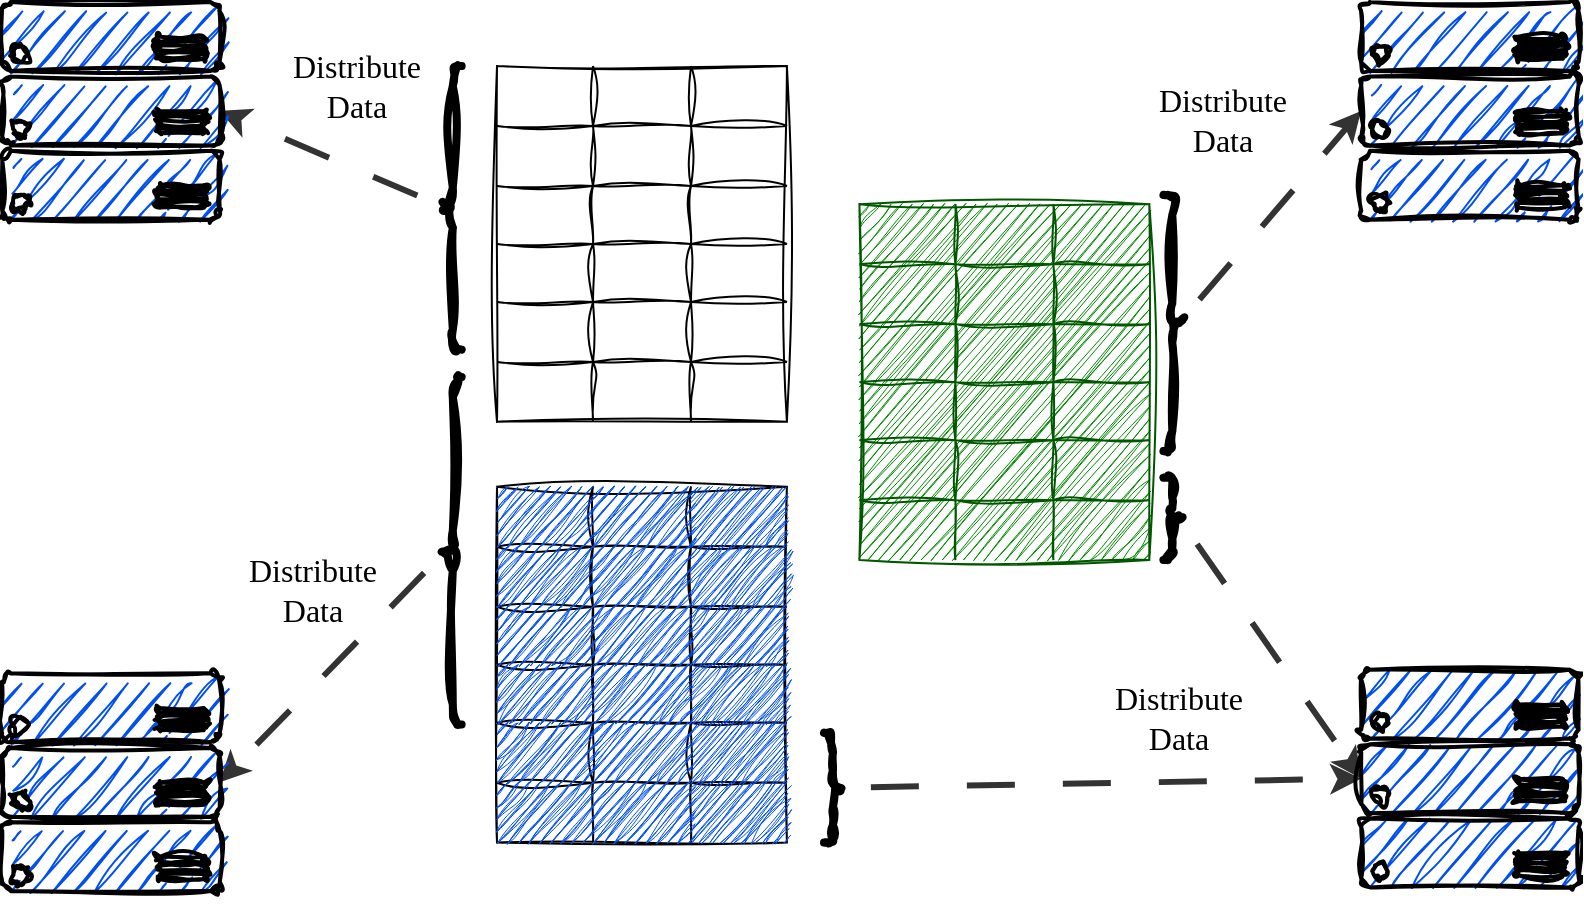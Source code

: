 <mxfile version="28.1.2">
  <diagram id="dSpEoSw5NEOlPxEkIJGp" name="Distributed Data">
    <mxGraphModel dx="2831" dy="831" grid="1" gridSize="10" guides="1" tooltips="1" connect="1" arrows="1" fold="1" page="1" pageScale="1" pageWidth="850" pageHeight="1100" math="0" shadow="0">
      <root>
        <mxCell id="0" />
        <mxCell id="1" parent="0" />
        <mxCell id="9JPcaClCMVxvd5P8LPpK-94" value="" style="group" parent="1" vertex="1" connectable="0">
          <mxGeometry x="-1680" y="300" width="790" height="450" as="geometry" />
        </mxCell>
        <mxCell id="9JPcaClCMVxvd5P8LPpK-1" value="" style="shape=table;startSize=0;container=1;collapsible=0;childLayout=tableLayout;fontSize=16;sketch=1;curveFitting=1;jiggle=2;" parent="9JPcaClCMVxvd5P8LPpK-94" vertex="1">
          <mxGeometry x="247.5" y="242.39" width="144.948" height="177.883" as="geometry" />
        </mxCell>
        <mxCell id="9JPcaClCMVxvd5P8LPpK-2" value="" style="shape=tableRow;horizontal=0;startSize=0;swimlaneHead=0;swimlaneBody=0;strokeColor=#001DBC;top=0;left=0;bottom=0;right=0;collapsible=0;dropTarget=0;fillColor=#0050ef;points=[[0,0.5],[1,0.5]];portConstraint=eastwest;fontSize=16;fontColor=#ffffff;sketch=1;curveFitting=1;jiggle=2;" parent="9JPcaClCMVxvd5P8LPpK-1" vertex="1">
          <mxGeometry width="144.948" height="30" as="geometry" />
        </mxCell>
        <mxCell id="9JPcaClCMVxvd5P8LPpK-3" value="" style="shape=partialRectangle;html=1;whiteSpace=wrap;connectable=0;strokeColor=#001DBC;overflow=hidden;fillColor=#0050ef;top=0;left=0;bottom=0;right=0;pointerEvents=1;fontSize=16;fontColor=#ffffff;sketch=1;curveFitting=1;jiggle=2;" parent="9JPcaClCMVxvd5P8LPpK-2" vertex="1">
          <mxGeometry width="48" height="30" as="geometry">
            <mxRectangle width="48" height="30" as="alternateBounds" />
          </mxGeometry>
        </mxCell>
        <mxCell id="9JPcaClCMVxvd5P8LPpK-4" value="" style="shape=partialRectangle;html=1;whiteSpace=wrap;connectable=0;strokeColor=#001DBC;overflow=hidden;fillColor=#0050ef;top=0;left=0;bottom=0;right=0;pointerEvents=1;fontSize=16;fontColor=#ffffff;sketch=1;curveFitting=1;jiggle=2;" parent="9JPcaClCMVxvd5P8LPpK-2" vertex="1">
          <mxGeometry x="48" width="49" height="30" as="geometry">
            <mxRectangle width="49" height="30" as="alternateBounds" />
          </mxGeometry>
        </mxCell>
        <mxCell id="9JPcaClCMVxvd5P8LPpK-5" value="" style="shape=partialRectangle;html=1;whiteSpace=wrap;connectable=0;strokeColor=#001DBC;overflow=hidden;fillColor=#0050ef;top=0;left=0;bottom=0;right=0;pointerEvents=1;fontSize=16;fontColor=#ffffff;sketch=1;curveFitting=1;jiggle=2;" parent="9JPcaClCMVxvd5P8LPpK-2" vertex="1">
          <mxGeometry x="97" width="48" height="30" as="geometry">
            <mxRectangle width="48" height="30" as="alternateBounds" />
          </mxGeometry>
        </mxCell>
        <mxCell id="9JPcaClCMVxvd5P8LPpK-6" value="" style="shape=tableRow;horizontal=0;startSize=0;swimlaneHead=0;swimlaneBody=0;strokeColor=#001DBC;top=0;left=0;bottom=0;right=0;collapsible=0;dropTarget=0;fillColor=#0050ef;points=[[0,0.5],[1,0.5]];portConstraint=eastwest;fontSize=16;fontColor=#ffffff;sketch=1;curveFitting=1;jiggle=2;" parent="9JPcaClCMVxvd5P8LPpK-1" vertex="1">
          <mxGeometry y="30" width="144.948" height="30" as="geometry" />
        </mxCell>
        <mxCell id="9JPcaClCMVxvd5P8LPpK-7" value="" style="shape=partialRectangle;html=1;whiteSpace=wrap;connectable=0;strokeColor=#001DBC;overflow=hidden;fillColor=#0050ef;top=0;left=0;bottom=0;right=0;pointerEvents=1;fontSize=16;fontColor=#ffffff;sketch=1;curveFitting=1;jiggle=2;" parent="9JPcaClCMVxvd5P8LPpK-6" vertex="1">
          <mxGeometry width="48" height="30" as="geometry">
            <mxRectangle width="48" height="30" as="alternateBounds" />
          </mxGeometry>
        </mxCell>
        <mxCell id="9JPcaClCMVxvd5P8LPpK-8" value="" style="shape=partialRectangle;html=1;whiteSpace=wrap;connectable=0;strokeColor=#001DBC;overflow=hidden;fillColor=#0050ef;top=0;left=0;bottom=0;right=0;pointerEvents=1;fontSize=16;fontColor=#ffffff;sketch=1;curveFitting=1;jiggle=2;" parent="9JPcaClCMVxvd5P8LPpK-6" vertex="1">
          <mxGeometry x="48" width="49" height="30" as="geometry">
            <mxRectangle width="49" height="30" as="alternateBounds" />
          </mxGeometry>
        </mxCell>
        <mxCell id="9JPcaClCMVxvd5P8LPpK-9" value="" style="shape=partialRectangle;html=1;whiteSpace=wrap;connectable=0;strokeColor=#001DBC;overflow=hidden;fillColor=#0050ef;top=0;left=0;bottom=0;right=0;pointerEvents=1;fontSize=16;fontColor=#ffffff;sketch=1;curveFitting=1;jiggle=2;" parent="9JPcaClCMVxvd5P8LPpK-6" vertex="1">
          <mxGeometry x="97" width="48" height="30" as="geometry">
            <mxRectangle width="48" height="30" as="alternateBounds" />
          </mxGeometry>
        </mxCell>
        <mxCell id="9JPcaClCMVxvd5P8LPpK-10" value="" style="shape=tableRow;horizontal=0;startSize=0;swimlaneHead=0;swimlaneBody=0;strokeColor=#001DBC;top=0;left=0;bottom=0;right=0;collapsible=0;dropTarget=0;fillColor=#0050ef;points=[[0,0.5],[1,0.5]];portConstraint=eastwest;fontSize=16;fontColor=#ffffff;sketch=1;curveFitting=1;jiggle=2;" parent="9JPcaClCMVxvd5P8LPpK-1" vertex="1">
          <mxGeometry y="60" width="144.948" height="29" as="geometry" />
        </mxCell>
        <mxCell id="9JPcaClCMVxvd5P8LPpK-11" value="" style="shape=partialRectangle;html=1;whiteSpace=wrap;connectable=0;strokeColor=#001DBC;overflow=hidden;fillColor=#0050ef;top=0;left=0;bottom=0;right=0;pointerEvents=1;fontSize=16;fontColor=#ffffff;sketch=1;curveFitting=1;jiggle=2;" parent="9JPcaClCMVxvd5P8LPpK-10" vertex="1">
          <mxGeometry width="48" height="29" as="geometry">
            <mxRectangle width="48" height="29" as="alternateBounds" />
          </mxGeometry>
        </mxCell>
        <mxCell id="9JPcaClCMVxvd5P8LPpK-12" value="" style="shape=partialRectangle;html=1;whiteSpace=wrap;connectable=0;strokeColor=#001DBC;overflow=hidden;fillColor=#0050ef;top=0;left=0;bottom=0;right=0;pointerEvents=1;fontSize=16;fontColor=#ffffff;sketch=1;curveFitting=1;jiggle=2;" parent="9JPcaClCMVxvd5P8LPpK-10" vertex="1">
          <mxGeometry x="48" width="49" height="29" as="geometry">
            <mxRectangle width="49" height="29" as="alternateBounds" />
          </mxGeometry>
        </mxCell>
        <mxCell id="9JPcaClCMVxvd5P8LPpK-13" value="" style="shape=partialRectangle;html=1;whiteSpace=wrap;connectable=0;strokeColor=#001DBC;overflow=hidden;fillColor=#0050ef;top=0;left=0;bottom=0;right=0;pointerEvents=1;fontSize=16;fontColor=#ffffff;sketch=1;curveFitting=1;jiggle=2;" parent="9JPcaClCMVxvd5P8LPpK-10" vertex="1">
          <mxGeometry x="97" width="48" height="29" as="geometry">
            <mxRectangle width="48" height="29" as="alternateBounds" />
          </mxGeometry>
        </mxCell>
        <mxCell id="9JPcaClCMVxvd5P8LPpK-14" value="" style="shape=tableRow;horizontal=0;startSize=0;swimlaneHead=0;swimlaneBody=0;strokeColor=#001DBC;top=0;left=0;bottom=0;right=0;collapsible=0;dropTarget=0;fillColor=#0050ef;points=[[0,0.5],[1,0.5]];portConstraint=eastwest;fontSize=16;fontColor=#ffffff;sketch=1;curveFitting=1;jiggle=2;" parent="9JPcaClCMVxvd5P8LPpK-1" vertex="1">
          <mxGeometry y="89" width="144.948" height="29" as="geometry" />
        </mxCell>
        <mxCell id="9JPcaClCMVxvd5P8LPpK-15" value="" style="shape=partialRectangle;html=1;whiteSpace=wrap;connectable=0;strokeColor=#001DBC;overflow=hidden;fillColor=#0050ef;top=0;left=0;bottom=0;right=0;pointerEvents=1;fontSize=16;fontColor=#ffffff;sketch=1;curveFitting=1;jiggle=2;" parent="9JPcaClCMVxvd5P8LPpK-14" vertex="1">
          <mxGeometry width="48" height="29" as="geometry">
            <mxRectangle width="48" height="29" as="alternateBounds" />
          </mxGeometry>
        </mxCell>
        <mxCell id="9JPcaClCMVxvd5P8LPpK-16" value="" style="shape=partialRectangle;html=1;whiteSpace=wrap;connectable=0;strokeColor=#001DBC;overflow=hidden;fillColor=#0050ef;top=0;left=0;bottom=0;right=0;pointerEvents=1;fontSize=16;fontColor=#ffffff;sketch=1;curveFitting=1;jiggle=2;" parent="9JPcaClCMVxvd5P8LPpK-14" vertex="1">
          <mxGeometry x="48" width="49" height="29" as="geometry">
            <mxRectangle width="49" height="29" as="alternateBounds" />
          </mxGeometry>
        </mxCell>
        <mxCell id="9JPcaClCMVxvd5P8LPpK-17" value="" style="shape=partialRectangle;html=1;whiteSpace=wrap;connectable=0;strokeColor=#001DBC;overflow=hidden;fillColor=#0050ef;top=0;left=0;bottom=0;right=0;pointerEvents=1;fontSize=16;fontColor=#ffffff;sketch=1;curveFitting=1;jiggle=2;" parent="9JPcaClCMVxvd5P8LPpK-14" vertex="1">
          <mxGeometry x="97" width="48" height="29" as="geometry">
            <mxRectangle width="48" height="29" as="alternateBounds" />
          </mxGeometry>
        </mxCell>
        <mxCell id="9JPcaClCMVxvd5P8LPpK-18" value="" style="shape=tableRow;horizontal=0;startSize=0;swimlaneHead=0;swimlaneBody=0;strokeColor=#001DBC;top=0;left=0;bottom=0;right=0;collapsible=0;dropTarget=0;fillColor=#0050ef;points=[[0,0.5],[1,0.5]];portConstraint=eastwest;fontSize=16;fontColor=#ffffff;sketch=1;curveFitting=1;jiggle=2;" parent="9JPcaClCMVxvd5P8LPpK-1" vertex="1">
          <mxGeometry y="118" width="144.948" height="30" as="geometry" />
        </mxCell>
        <mxCell id="9JPcaClCMVxvd5P8LPpK-19" value="" style="shape=partialRectangle;html=1;whiteSpace=wrap;connectable=0;strokeColor=#001DBC;overflow=hidden;fillColor=#0050ef;top=0;left=0;bottom=0;right=0;pointerEvents=1;fontSize=16;fontColor=#ffffff;sketch=1;curveFitting=1;jiggle=2;" parent="9JPcaClCMVxvd5P8LPpK-18" vertex="1">
          <mxGeometry width="48" height="30" as="geometry">
            <mxRectangle width="48" height="30" as="alternateBounds" />
          </mxGeometry>
        </mxCell>
        <mxCell id="9JPcaClCMVxvd5P8LPpK-20" value="" style="shape=partialRectangle;html=1;whiteSpace=wrap;connectable=0;strokeColor=#001DBC;overflow=hidden;fillColor=#0050ef;top=0;left=0;bottom=0;right=0;pointerEvents=1;fontSize=16;fontColor=#ffffff;sketch=1;curveFitting=1;jiggle=2;" parent="9JPcaClCMVxvd5P8LPpK-18" vertex="1">
          <mxGeometry x="48" width="49" height="30" as="geometry">
            <mxRectangle width="49" height="30" as="alternateBounds" />
          </mxGeometry>
        </mxCell>
        <mxCell id="9JPcaClCMVxvd5P8LPpK-21" value="" style="shape=partialRectangle;html=1;whiteSpace=wrap;connectable=0;strokeColor=#001DBC;overflow=hidden;fillColor=#0050ef;top=0;left=0;bottom=0;right=0;pointerEvents=1;fontSize=16;fontColor=#ffffff;sketch=1;curveFitting=1;jiggle=2;" parent="9JPcaClCMVxvd5P8LPpK-18" vertex="1">
          <mxGeometry x="97" width="48" height="30" as="geometry">
            <mxRectangle width="48" height="30" as="alternateBounds" />
          </mxGeometry>
        </mxCell>
        <mxCell id="9JPcaClCMVxvd5P8LPpK-22" value="" style="shape=tableRow;horizontal=0;startSize=0;swimlaneHead=0;swimlaneBody=0;strokeColor=#001DBC;top=0;left=0;bottom=0;right=0;collapsible=0;dropTarget=0;fillColor=#0050ef;points=[[0,0.5],[1,0.5]];portConstraint=eastwest;fontSize=16;fontColor=#ffffff;sketch=1;curveFitting=1;jiggle=2;" parent="9JPcaClCMVxvd5P8LPpK-1" vertex="1">
          <mxGeometry y="148" width="144.948" height="30" as="geometry" />
        </mxCell>
        <mxCell id="9JPcaClCMVxvd5P8LPpK-23" value="" style="shape=partialRectangle;html=1;whiteSpace=wrap;connectable=0;strokeColor=#001DBC;overflow=hidden;fillColor=#0050ef;top=0;left=0;bottom=0;right=0;pointerEvents=1;fontSize=16;fontColor=#ffffff;sketch=1;curveFitting=1;jiggle=2;" parent="9JPcaClCMVxvd5P8LPpK-22" vertex="1">
          <mxGeometry width="48" height="30" as="geometry">
            <mxRectangle width="48" height="30" as="alternateBounds" />
          </mxGeometry>
        </mxCell>
        <mxCell id="9JPcaClCMVxvd5P8LPpK-24" value="" style="shape=partialRectangle;html=1;whiteSpace=wrap;connectable=0;strokeColor=#001DBC;overflow=hidden;fillColor=#0050ef;top=0;left=0;bottom=0;right=0;pointerEvents=1;fontSize=16;fontColor=#ffffff;sketch=1;curveFitting=1;jiggle=2;" parent="9JPcaClCMVxvd5P8LPpK-22" vertex="1">
          <mxGeometry x="48" width="49" height="30" as="geometry">
            <mxRectangle width="49" height="30" as="alternateBounds" />
          </mxGeometry>
        </mxCell>
        <mxCell id="9JPcaClCMVxvd5P8LPpK-25" value="" style="shape=partialRectangle;html=1;whiteSpace=wrap;connectable=0;strokeColor=#001DBC;overflow=hidden;fillColor=#0050ef;top=0;left=0;bottom=0;right=0;pointerEvents=1;fontSize=16;fontColor=#ffffff;sketch=1;curveFitting=1;jiggle=2;" parent="9JPcaClCMVxvd5P8LPpK-22" vertex="1">
          <mxGeometry x="97" width="48" height="30" as="geometry">
            <mxRectangle width="48" height="30" as="alternateBounds" />
          </mxGeometry>
        </mxCell>
        <mxCell id="9JPcaClCMVxvd5P8LPpK-26" value="" style="shape=table;startSize=0;container=1;collapsible=0;childLayout=tableLayout;fontSize=16;sketch=1;curveFitting=1;jiggle=2;" parent="9JPcaClCMVxvd5P8LPpK-94" vertex="1">
          <mxGeometry x="247.502" y="32.014" width="144.948" height="177.883" as="geometry" />
        </mxCell>
        <mxCell id="9JPcaClCMVxvd5P8LPpK-27" value="" style="shape=tableRow;horizontal=0;startSize=0;swimlaneHead=0;swimlaneBody=0;strokeColor=inherit;top=0;left=0;bottom=0;right=0;collapsible=0;dropTarget=0;fillColor=none;points=[[0,0.5],[1,0.5]];portConstraint=eastwest;fontSize=16;" parent="9JPcaClCMVxvd5P8LPpK-26" vertex="1">
          <mxGeometry width="144.948" height="30" as="geometry" />
        </mxCell>
        <mxCell id="9JPcaClCMVxvd5P8LPpK-28" value="" style="shape=partialRectangle;html=1;whiteSpace=wrap;connectable=0;strokeColor=inherit;overflow=hidden;fillColor=none;top=0;left=0;bottom=0;right=0;pointerEvents=1;fontSize=16;" parent="9JPcaClCMVxvd5P8LPpK-27" vertex="1">
          <mxGeometry width="48" height="30" as="geometry">
            <mxRectangle width="48" height="30" as="alternateBounds" />
          </mxGeometry>
        </mxCell>
        <mxCell id="9JPcaClCMVxvd5P8LPpK-29" value="" style="shape=partialRectangle;html=1;whiteSpace=wrap;connectable=0;strokeColor=inherit;overflow=hidden;fillColor=none;top=0;left=0;bottom=0;right=0;pointerEvents=1;fontSize=16;" parent="9JPcaClCMVxvd5P8LPpK-27" vertex="1">
          <mxGeometry x="48" width="49" height="30" as="geometry">
            <mxRectangle width="49" height="30" as="alternateBounds" />
          </mxGeometry>
        </mxCell>
        <mxCell id="9JPcaClCMVxvd5P8LPpK-30" value="" style="shape=partialRectangle;html=1;whiteSpace=wrap;connectable=0;strokeColor=inherit;overflow=hidden;fillColor=none;top=0;left=0;bottom=0;right=0;pointerEvents=1;fontSize=16;" parent="9JPcaClCMVxvd5P8LPpK-27" vertex="1">
          <mxGeometry x="97" width="48" height="30" as="geometry">
            <mxRectangle width="48" height="30" as="alternateBounds" />
          </mxGeometry>
        </mxCell>
        <mxCell id="9JPcaClCMVxvd5P8LPpK-31" value="" style="shape=tableRow;horizontal=0;startSize=0;swimlaneHead=0;swimlaneBody=0;strokeColor=inherit;top=0;left=0;bottom=0;right=0;collapsible=0;dropTarget=0;fillColor=none;points=[[0,0.5],[1,0.5]];portConstraint=eastwest;fontSize=16;" parent="9JPcaClCMVxvd5P8LPpK-26" vertex="1">
          <mxGeometry y="30" width="144.948" height="30" as="geometry" />
        </mxCell>
        <mxCell id="9JPcaClCMVxvd5P8LPpK-32" value="" style="shape=partialRectangle;html=1;whiteSpace=wrap;connectable=0;strokeColor=inherit;overflow=hidden;fillColor=none;top=0;left=0;bottom=0;right=0;pointerEvents=1;fontSize=16;" parent="9JPcaClCMVxvd5P8LPpK-31" vertex="1">
          <mxGeometry width="48" height="30" as="geometry">
            <mxRectangle width="48" height="30" as="alternateBounds" />
          </mxGeometry>
        </mxCell>
        <mxCell id="9JPcaClCMVxvd5P8LPpK-33" value="" style="shape=partialRectangle;html=1;whiteSpace=wrap;connectable=0;strokeColor=inherit;overflow=hidden;fillColor=none;top=0;left=0;bottom=0;right=0;pointerEvents=1;fontSize=16;" parent="9JPcaClCMVxvd5P8LPpK-31" vertex="1">
          <mxGeometry x="48" width="49" height="30" as="geometry">
            <mxRectangle width="49" height="30" as="alternateBounds" />
          </mxGeometry>
        </mxCell>
        <mxCell id="9JPcaClCMVxvd5P8LPpK-34" value="" style="shape=partialRectangle;html=1;whiteSpace=wrap;connectable=0;strokeColor=inherit;overflow=hidden;fillColor=none;top=0;left=0;bottom=0;right=0;pointerEvents=1;fontSize=16;" parent="9JPcaClCMVxvd5P8LPpK-31" vertex="1">
          <mxGeometry x="97" width="48" height="30" as="geometry">
            <mxRectangle width="48" height="30" as="alternateBounds" />
          </mxGeometry>
        </mxCell>
        <mxCell id="9JPcaClCMVxvd5P8LPpK-35" value="" style="shape=tableRow;horizontal=0;startSize=0;swimlaneHead=0;swimlaneBody=0;strokeColor=inherit;top=0;left=0;bottom=0;right=0;collapsible=0;dropTarget=0;fillColor=none;points=[[0,0.5],[1,0.5]];portConstraint=eastwest;fontSize=16;" parent="9JPcaClCMVxvd5P8LPpK-26" vertex="1">
          <mxGeometry y="60" width="144.948" height="29" as="geometry" />
        </mxCell>
        <mxCell id="9JPcaClCMVxvd5P8LPpK-36" value="" style="shape=partialRectangle;html=1;whiteSpace=wrap;connectable=0;strokeColor=inherit;overflow=hidden;fillColor=none;top=0;left=0;bottom=0;right=0;pointerEvents=1;fontSize=16;" parent="9JPcaClCMVxvd5P8LPpK-35" vertex="1">
          <mxGeometry width="48" height="29" as="geometry">
            <mxRectangle width="48" height="29" as="alternateBounds" />
          </mxGeometry>
        </mxCell>
        <mxCell id="9JPcaClCMVxvd5P8LPpK-37" value="" style="shape=partialRectangle;html=1;whiteSpace=wrap;connectable=0;strokeColor=inherit;overflow=hidden;fillColor=none;top=0;left=0;bottom=0;right=0;pointerEvents=1;fontSize=16;" parent="9JPcaClCMVxvd5P8LPpK-35" vertex="1">
          <mxGeometry x="48" width="49" height="29" as="geometry">
            <mxRectangle width="49" height="29" as="alternateBounds" />
          </mxGeometry>
        </mxCell>
        <mxCell id="9JPcaClCMVxvd5P8LPpK-38" value="" style="shape=partialRectangle;html=1;whiteSpace=wrap;connectable=0;strokeColor=inherit;overflow=hidden;fillColor=none;top=0;left=0;bottom=0;right=0;pointerEvents=1;fontSize=16;" parent="9JPcaClCMVxvd5P8LPpK-35" vertex="1">
          <mxGeometry x="97" width="48" height="29" as="geometry">
            <mxRectangle width="48" height="29" as="alternateBounds" />
          </mxGeometry>
        </mxCell>
        <mxCell id="9JPcaClCMVxvd5P8LPpK-39" value="" style="shape=tableRow;horizontal=0;startSize=0;swimlaneHead=0;swimlaneBody=0;strokeColor=inherit;top=0;left=0;bottom=0;right=0;collapsible=0;dropTarget=0;fillColor=none;points=[[0,0.5],[1,0.5]];portConstraint=eastwest;fontSize=16;" parent="9JPcaClCMVxvd5P8LPpK-26" vertex="1">
          <mxGeometry y="89" width="144.948" height="29" as="geometry" />
        </mxCell>
        <mxCell id="9JPcaClCMVxvd5P8LPpK-40" value="" style="shape=partialRectangle;html=1;whiteSpace=wrap;connectable=0;strokeColor=inherit;overflow=hidden;fillColor=none;top=0;left=0;bottom=0;right=0;pointerEvents=1;fontSize=16;" parent="9JPcaClCMVxvd5P8LPpK-39" vertex="1">
          <mxGeometry width="48" height="29" as="geometry">
            <mxRectangle width="48" height="29" as="alternateBounds" />
          </mxGeometry>
        </mxCell>
        <mxCell id="9JPcaClCMVxvd5P8LPpK-41" value="" style="shape=partialRectangle;html=1;whiteSpace=wrap;connectable=0;strokeColor=inherit;overflow=hidden;fillColor=none;top=0;left=0;bottom=0;right=0;pointerEvents=1;fontSize=16;" parent="9JPcaClCMVxvd5P8LPpK-39" vertex="1">
          <mxGeometry x="48" width="49" height="29" as="geometry">
            <mxRectangle width="49" height="29" as="alternateBounds" />
          </mxGeometry>
        </mxCell>
        <mxCell id="9JPcaClCMVxvd5P8LPpK-42" value="" style="shape=partialRectangle;html=1;whiteSpace=wrap;connectable=0;strokeColor=inherit;overflow=hidden;fillColor=none;top=0;left=0;bottom=0;right=0;pointerEvents=1;fontSize=16;" parent="9JPcaClCMVxvd5P8LPpK-39" vertex="1">
          <mxGeometry x="97" width="48" height="29" as="geometry">
            <mxRectangle width="48" height="29" as="alternateBounds" />
          </mxGeometry>
        </mxCell>
        <mxCell id="9JPcaClCMVxvd5P8LPpK-43" value="" style="shape=tableRow;horizontal=0;startSize=0;swimlaneHead=0;swimlaneBody=0;strokeColor=inherit;top=0;left=0;bottom=0;right=0;collapsible=0;dropTarget=0;fillColor=none;points=[[0,0.5],[1,0.5]];portConstraint=eastwest;fontSize=16;" parent="9JPcaClCMVxvd5P8LPpK-26" vertex="1">
          <mxGeometry y="118" width="144.948" height="30" as="geometry" />
        </mxCell>
        <mxCell id="9JPcaClCMVxvd5P8LPpK-44" value="" style="shape=partialRectangle;html=1;whiteSpace=wrap;connectable=0;strokeColor=inherit;overflow=hidden;fillColor=none;top=0;left=0;bottom=0;right=0;pointerEvents=1;fontSize=16;" parent="9JPcaClCMVxvd5P8LPpK-43" vertex="1">
          <mxGeometry width="48" height="30" as="geometry">
            <mxRectangle width="48" height="30" as="alternateBounds" />
          </mxGeometry>
        </mxCell>
        <mxCell id="9JPcaClCMVxvd5P8LPpK-45" value="" style="shape=partialRectangle;html=1;whiteSpace=wrap;connectable=0;strokeColor=inherit;overflow=hidden;fillColor=none;top=0;left=0;bottom=0;right=0;pointerEvents=1;fontSize=16;" parent="9JPcaClCMVxvd5P8LPpK-43" vertex="1">
          <mxGeometry x="48" width="49" height="30" as="geometry">
            <mxRectangle width="49" height="30" as="alternateBounds" />
          </mxGeometry>
        </mxCell>
        <mxCell id="9JPcaClCMVxvd5P8LPpK-46" value="" style="shape=partialRectangle;html=1;whiteSpace=wrap;connectable=0;strokeColor=inherit;overflow=hidden;fillColor=none;top=0;left=0;bottom=0;right=0;pointerEvents=1;fontSize=16;" parent="9JPcaClCMVxvd5P8LPpK-43" vertex="1">
          <mxGeometry x="97" width="48" height="30" as="geometry">
            <mxRectangle width="48" height="30" as="alternateBounds" />
          </mxGeometry>
        </mxCell>
        <mxCell id="9JPcaClCMVxvd5P8LPpK-47" value="" style="shape=tableRow;horizontal=0;startSize=0;swimlaneHead=0;swimlaneBody=0;strokeColor=inherit;top=0;left=0;bottom=0;right=0;collapsible=0;dropTarget=0;fillColor=none;points=[[0,0.5],[1,0.5]];portConstraint=eastwest;fontSize=16;" parent="9JPcaClCMVxvd5P8LPpK-26" vertex="1">
          <mxGeometry y="148" width="144.948" height="30" as="geometry" />
        </mxCell>
        <mxCell id="9JPcaClCMVxvd5P8LPpK-48" value="" style="shape=partialRectangle;html=1;whiteSpace=wrap;connectable=0;strokeColor=inherit;overflow=hidden;fillColor=none;top=0;left=0;bottom=0;right=0;pointerEvents=1;fontSize=16;" parent="9JPcaClCMVxvd5P8LPpK-47" vertex="1">
          <mxGeometry width="48" height="30" as="geometry">
            <mxRectangle width="48" height="30" as="alternateBounds" />
          </mxGeometry>
        </mxCell>
        <mxCell id="9JPcaClCMVxvd5P8LPpK-49" value="" style="shape=partialRectangle;html=1;whiteSpace=wrap;connectable=0;strokeColor=inherit;overflow=hidden;fillColor=none;top=0;left=0;bottom=0;right=0;pointerEvents=1;fontSize=16;" parent="9JPcaClCMVxvd5P8LPpK-47" vertex="1">
          <mxGeometry x="48" width="49" height="30" as="geometry">
            <mxRectangle width="49" height="30" as="alternateBounds" />
          </mxGeometry>
        </mxCell>
        <mxCell id="9JPcaClCMVxvd5P8LPpK-50" value="" style="shape=partialRectangle;html=1;whiteSpace=wrap;connectable=0;strokeColor=inherit;overflow=hidden;fillColor=none;top=0;left=0;bottom=0;right=0;pointerEvents=1;fontSize=16;" parent="9JPcaClCMVxvd5P8LPpK-47" vertex="1">
          <mxGeometry x="97" width="48" height="30" as="geometry">
            <mxRectangle width="48" height="30" as="alternateBounds" />
          </mxGeometry>
        </mxCell>
        <mxCell id="9JPcaClCMVxvd5P8LPpK-51" value="" style="shape=table;startSize=0;container=1;collapsible=0;childLayout=tableLayout;fontSize=16;sketch=1;curveFitting=1;jiggle=2;fillColor=#008a00;fontColor=#ffffff;strokeColor=#005700;" parent="9JPcaClCMVxvd5P8LPpK-94" vertex="1">
          <mxGeometry x="428.7" y="101.072" width="144.948" height="177.883" as="geometry" />
        </mxCell>
        <mxCell id="9JPcaClCMVxvd5P8LPpK-52" value="" style="shape=tableRow;horizontal=0;startSize=0;swimlaneHead=0;swimlaneBody=0;strokeColor=inherit;top=0;left=0;bottom=0;right=0;collapsible=0;dropTarget=0;fillColor=none;points=[[0,0.5],[1,0.5]];portConstraint=eastwest;fontSize=16;" parent="9JPcaClCMVxvd5P8LPpK-51" vertex="1">
          <mxGeometry width="144.948" height="30" as="geometry" />
        </mxCell>
        <mxCell id="9JPcaClCMVxvd5P8LPpK-53" value="" style="shape=partialRectangle;html=1;whiteSpace=wrap;connectable=0;strokeColor=inherit;overflow=hidden;fillColor=none;top=0;left=0;bottom=0;right=0;pointerEvents=1;fontSize=16;" parent="9JPcaClCMVxvd5P8LPpK-52" vertex="1">
          <mxGeometry width="48" height="30" as="geometry">
            <mxRectangle width="48" height="30" as="alternateBounds" />
          </mxGeometry>
        </mxCell>
        <mxCell id="9JPcaClCMVxvd5P8LPpK-54" value="" style="shape=partialRectangle;html=1;whiteSpace=wrap;connectable=0;strokeColor=inherit;overflow=hidden;fillColor=none;top=0;left=0;bottom=0;right=0;pointerEvents=1;fontSize=16;" parent="9JPcaClCMVxvd5P8LPpK-52" vertex="1">
          <mxGeometry x="48" width="49" height="30" as="geometry">
            <mxRectangle width="49" height="30" as="alternateBounds" />
          </mxGeometry>
        </mxCell>
        <mxCell id="9JPcaClCMVxvd5P8LPpK-55" value="" style="shape=partialRectangle;html=1;whiteSpace=wrap;connectable=0;strokeColor=inherit;overflow=hidden;fillColor=none;top=0;left=0;bottom=0;right=0;pointerEvents=1;fontSize=16;" parent="9JPcaClCMVxvd5P8LPpK-52" vertex="1">
          <mxGeometry x="97" width="48" height="30" as="geometry">
            <mxRectangle width="48" height="30" as="alternateBounds" />
          </mxGeometry>
        </mxCell>
        <mxCell id="9JPcaClCMVxvd5P8LPpK-56" value="" style="shape=tableRow;horizontal=0;startSize=0;swimlaneHead=0;swimlaneBody=0;strokeColor=inherit;top=0;left=0;bottom=0;right=0;collapsible=0;dropTarget=0;fillColor=none;points=[[0,0.5],[1,0.5]];portConstraint=eastwest;fontSize=16;" parent="9JPcaClCMVxvd5P8LPpK-51" vertex="1">
          <mxGeometry y="30" width="144.948" height="30" as="geometry" />
        </mxCell>
        <mxCell id="9JPcaClCMVxvd5P8LPpK-57" value="" style="shape=partialRectangle;html=1;whiteSpace=wrap;connectable=0;strokeColor=inherit;overflow=hidden;fillColor=none;top=0;left=0;bottom=0;right=0;pointerEvents=1;fontSize=16;" parent="9JPcaClCMVxvd5P8LPpK-56" vertex="1">
          <mxGeometry width="48" height="30" as="geometry">
            <mxRectangle width="48" height="30" as="alternateBounds" />
          </mxGeometry>
        </mxCell>
        <mxCell id="9JPcaClCMVxvd5P8LPpK-58" value="" style="shape=partialRectangle;html=1;whiteSpace=wrap;connectable=0;strokeColor=inherit;overflow=hidden;fillColor=none;top=0;left=0;bottom=0;right=0;pointerEvents=1;fontSize=16;" parent="9JPcaClCMVxvd5P8LPpK-56" vertex="1">
          <mxGeometry x="48" width="49" height="30" as="geometry">
            <mxRectangle width="49" height="30" as="alternateBounds" />
          </mxGeometry>
        </mxCell>
        <mxCell id="9JPcaClCMVxvd5P8LPpK-59" value="" style="shape=partialRectangle;html=1;whiteSpace=wrap;connectable=0;strokeColor=inherit;overflow=hidden;fillColor=none;top=0;left=0;bottom=0;right=0;pointerEvents=1;fontSize=16;" parent="9JPcaClCMVxvd5P8LPpK-56" vertex="1">
          <mxGeometry x="97" width="48" height="30" as="geometry">
            <mxRectangle width="48" height="30" as="alternateBounds" />
          </mxGeometry>
        </mxCell>
        <mxCell id="9JPcaClCMVxvd5P8LPpK-60" value="" style="shape=tableRow;horizontal=0;startSize=0;swimlaneHead=0;swimlaneBody=0;strokeColor=inherit;top=0;left=0;bottom=0;right=0;collapsible=0;dropTarget=0;fillColor=none;points=[[0,0.5],[1,0.5]];portConstraint=eastwest;fontSize=16;" parent="9JPcaClCMVxvd5P8LPpK-51" vertex="1">
          <mxGeometry y="60" width="144.948" height="29" as="geometry" />
        </mxCell>
        <mxCell id="9JPcaClCMVxvd5P8LPpK-61" value="" style="shape=partialRectangle;html=1;whiteSpace=wrap;connectable=0;strokeColor=inherit;overflow=hidden;fillColor=none;top=0;left=0;bottom=0;right=0;pointerEvents=1;fontSize=16;" parent="9JPcaClCMVxvd5P8LPpK-60" vertex="1">
          <mxGeometry width="48" height="29" as="geometry">
            <mxRectangle width="48" height="29" as="alternateBounds" />
          </mxGeometry>
        </mxCell>
        <mxCell id="9JPcaClCMVxvd5P8LPpK-62" value="" style="shape=partialRectangle;html=1;whiteSpace=wrap;connectable=0;strokeColor=inherit;overflow=hidden;fillColor=none;top=0;left=0;bottom=0;right=0;pointerEvents=1;fontSize=16;" parent="9JPcaClCMVxvd5P8LPpK-60" vertex="1">
          <mxGeometry x="48" width="49" height="29" as="geometry">
            <mxRectangle width="49" height="29" as="alternateBounds" />
          </mxGeometry>
        </mxCell>
        <mxCell id="9JPcaClCMVxvd5P8LPpK-63" value="" style="shape=partialRectangle;html=1;whiteSpace=wrap;connectable=0;strokeColor=inherit;overflow=hidden;fillColor=none;top=0;left=0;bottom=0;right=0;pointerEvents=1;fontSize=16;" parent="9JPcaClCMVxvd5P8LPpK-60" vertex="1">
          <mxGeometry x="97" width="48" height="29" as="geometry">
            <mxRectangle width="48" height="29" as="alternateBounds" />
          </mxGeometry>
        </mxCell>
        <mxCell id="9JPcaClCMVxvd5P8LPpK-64" value="" style="shape=tableRow;horizontal=0;startSize=0;swimlaneHead=0;swimlaneBody=0;strokeColor=inherit;top=0;left=0;bottom=0;right=0;collapsible=0;dropTarget=0;fillColor=none;points=[[0,0.5],[1,0.5]];portConstraint=eastwest;fontSize=16;" parent="9JPcaClCMVxvd5P8LPpK-51" vertex="1">
          <mxGeometry y="89" width="144.948" height="29" as="geometry" />
        </mxCell>
        <mxCell id="9JPcaClCMVxvd5P8LPpK-65" value="" style="shape=partialRectangle;html=1;whiteSpace=wrap;connectable=0;strokeColor=inherit;overflow=hidden;fillColor=none;top=0;left=0;bottom=0;right=0;pointerEvents=1;fontSize=16;" parent="9JPcaClCMVxvd5P8LPpK-64" vertex="1">
          <mxGeometry width="48" height="29" as="geometry">
            <mxRectangle width="48" height="29" as="alternateBounds" />
          </mxGeometry>
        </mxCell>
        <mxCell id="9JPcaClCMVxvd5P8LPpK-66" value="" style="shape=partialRectangle;html=1;whiteSpace=wrap;connectable=0;strokeColor=inherit;overflow=hidden;fillColor=none;top=0;left=0;bottom=0;right=0;pointerEvents=1;fontSize=16;" parent="9JPcaClCMVxvd5P8LPpK-64" vertex="1">
          <mxGeometry x="48" width="49" height="29" as="geometry">
            <mxRectangle width="49" height="29" as="alternateBounds" />
          </mxGeometry>
        </mxCell>
        <mxCell id="9JPcaClCMVxvd5P8LPpK-67" value="" style="shape=partialRectangle;html=1;whiteSpace=wrap;connectable=0;strokeColor=inherit;overflow=hidden;fillColor=none;top=0;left=0;bottom=0;right=0;pointerEvents=1;fontSize=16;" parent="9JPcaClCMVxvd5P8LPpK-64" vertex="1">
          <mxGeometry x="97" width="48" height="29" as="geometry">
            <mxRectangle width="48" height="29" as="alternateBounds" />
          </mxGeometry>
        </mxCell>
        <mxCell id="9JPcaClCMVxvd5P8LPpK-68" value="" style="shape=tableRow;horizontal=0;startSize=0;swimlaneHead=0;swimlaneBody=0;strokeColor=inherit;top=0;left=0;bottom=0;right=0;collapsible=0;dropTarget=0;fillColor=none;points=[[0,0.5],[1,0.5]];portConstraint=eastwest;fontSize=16;" parent="9JPcaClCMVxvd5P8LPpK-51" vertex="1">
          <mxGeometry y="118" width="144.948" height="30" as="geometry" />
        </mxCell>
        <mxCell id="9JPcaClCMVxvd5P8LPpK-69" value="" style="shape=partialRectangle;html=1;whiteSpace=wrap;connectable=0;strokeColor=inherit;overflow=hidden;fillColor=none;top=0;left=0;bottom=0;right=0;pointerEvents=1;fontSize=16;" parent="9JPcaClCMVxvd5P8LPpK-68" vertex="1">
          <mxGeometry width="48" height="30" as="geometry">
            <mxRectangle width="48" height="30" as="alternateBounds" />
          </mxGeometry>
        </mxCell>
        <mxCell id="9JPcaClCMVxvd5P8LPpK-70" value="" style="shape=partialRectangle;html=1;whiteSpace=wrap;connectable=0;strokeColor=inherit;overflow=hidden;fillColor=none;top=0;left=0;bottom=0;right=0;pointerEvents=1;fontSize=16;" parent="9JPcaClCMVxvd5P8LPpK-68" vertex="1">
          <mxGeometry x="48" width="49" height="30" as="geometry">
            <mxRectangle width="49" height="30" as="alternateBounds" />
          </mxGeometry>
        </mxCell>
        <mxCell id="9JPcaClCMVxvd5P8LPpK-71" value="" style="shape=partialRectangle;html=1;whiteSpace=wrap;connectable=0;strokeColor=inherit;overflow=hidden;fillColor=none;top=0;left=0;bottom=0;right=0;pointerEvents=1;fontSize=16;" parent="9JPcaClCMVxvd5P8LPpK-68" vertex="1">
          <mxGeometry x="97" width="48" height="30" as="geometry">
            <mxRectangle width="48" height="30" as="alternateBounds" />
          </mxGeometry>
        </mxCell>
        <mxCell id="9JPcaClCMVxvd5P8LPpK-72" value="" style="shape=tableRow;horizontal=0;startSize=0;swimlaneHead=0;swimlaneBody=0;strokeColor=inherit;top=0;left=0;bottom=0;right=0;collapsible=0;dropTarget=0;fillColor=none;points=[[0,0.5],[1,0.5]];portConstraint=eastwest;fontSize=16;" parent="9JPcaClCMVxvd5P8LPpK-51" vertex="1">
          <mxGeometry y="148" width="144.948" height="30" as="geometry" />
        </mxCell>
        <mxCell id="9JPcaClCMVxvd5P8LPpK-73" value="" style="shape=partialRectangle;html=1;whiteSpace=wrap;connectable=0;strokeColor=inherit;overflow=hidden;fillColor=none;top=0;left=0;bottom=0;right=0;pointerEvents=1;fontSize=16;" parent="9JPcaClCMVxvd5P8LPpK-72" vertex="1">
          <mxGeometry width="48" height="30" as="geometry">
            <mxRectangle width="48" height="30" as="alternateBounds" />
          </mxGeometry>
        </mxCell>
        <mxCell id="9JPcaClCMVxvd5P8LPpK-74" value="" style="shape=partialRectangle;html=1;whiteSpace=wrap;connectable=0;strokeColor=inherit;overflow=hidden;fillColor=none;top=0;left=0;bottom=0;right=0;pointerEvents=1;fontSize=16;" parent="9JPcaClCMVxvd5P8LPpK-72" vertex="1">
          <mxGeometry x="48" width="49" height="30" as="geometry">
            <mxRectangle width="49" height="30" as="alternateBounds" />
          </mxGeometry>
        </mxCell>
        <mxCell id="9JPcaClCMVxvd5P8LPpK-75" value="" style="shape=partialRectangle;html=1;whiteSpace=wrap;connectable=0;strokeColor=inherit;overflow=hidden;fillColor=none;top=0;left=0;bottom=0;right=0;pointerEvents=1;fontSize=16;" parent="9JPcaClCMVxvd5P8LPpK-72" vertex="1">
          <mxGeometry x="97" width="48" height="30" as="geometry">
            <mxRectangle width="48" height="30" as="alternateBounds" />
          </mxGeometry>
        </mxCell>
        <mxCell id="9JPcaClCMVxvd5P8LPpK-76" value="" style="shape=curlyBracket;whiteSpace=wrap;html=1;rounded=1;labelPosition=left;verticalLabelPosition=middle;align=right;verticalAlign=middle;sketch=1;curveFitting=1;jiggle=2;strokeWidth=4;" parent="9JPcaClCMVxvd5P8LPpK-94" vertex="1">
          <mxGeometry x="220.98" y="32.014" width="8.839" height="141.775" as="geometry" />
        </mxCell>
        <mxCell id="9JPcaClCMVxvd5P8LPpK-77" value="" style="shape=curlyBracket;whiteSpace=wrap;html=1;rounded=1;labelPosition=left;verticalLabelPosition=middle;align=right;verticalAlign=middle;sketch=1;curveFitting=1;jiggle=2;strokeWidth=4;" parent="9JPcaClCMVxvd5P8LPpK-94" vertex="1">
          <mxGeometry x="220.98" y="187.51" width="8.839" height="173.789" as="geometry" />
        </mxCell>
        <mxCell id="9JPcaClCMVxvd5P8LPpK-78" value="" style="shape=curlyBracket;whiteSpace=wrap;html=1;rounded=1;flipH=1;labelPosition=right;verticalLabelPosition=middle;align=left;verticalAlign=middle;strokeWidth=4;sketch=1;curveFitting=1;jiggle=2;" parent="9JPcaClCMVxvd5P8LPpK-94" vertex="1">
          <mxGeometry x="580.727" y="96.499" width="8.839" height="128.055" as="geometry" />
        </mxCell>
        <mxCell id="9JPcaClCMVxvd5P8LPpK-79" value="" style="shape=curlyBracket;whiteSpace=wrap;html=1;rounded=1;flipH=1;labelPosition=right;verticalLabelPosition=middle;align=left;verticalAlign=middle;strokeWidth=4;sketch=1;curveFitting=1;jiggle=2;" parent="9JPcaClCMVxvd5P8LPpK-94" vertex="1">
          <mxGeometry x="411.023" y="365.392" width="8.839" height="54.881" as="geometry" />
        </mxCell>
        <mxCell id="9JPcaClCMVxvd5P8LPpK-80" value="" style="shape=curlyBracket;whiteSpace=wrap;html=1;rounded=1;flipH=1;labelPosition=right;verticalLabelPosition=middle;align=left;verticalAlign=middle;strokeWidth=4;sketch=1;curveFitting=1;jiggle=2;" parent="9JPcaClCMVxvd5P8LPpK-94" vertex="1">
          <mxGeometry x="580.727" y="237.817" width="8.839" height="41.161" as="geometry" />
        </mxCell>
        <mxCell id="9JPcaClCMVxvd5P8LPpK-81" style="rounded=0;orthogonalLoop=1;jettySize=auto;html=1;exitX=0.1;exitY=0.5;exitDx=0;exitDy=0;entryX=1;entryY=0.5;entryDx=0;entryDy=0;dashed=1;flowAnimation=1;fontSize=20;fontFamily=Poppins;fontSource=https%3A%2F%2Ffonts.googleapis.com%2Fcss%3Ffamily%3DPoppins;strokeWidth=3;dashPattern=8 8;strokeColor=#333333;fillColor=#60a917;entryPerimeter=0;exitPerimeter=0;" parent="9JPcaClCMVxvd5P8LPpK-94" source="9JPcaClCMVxvd5P8LPpK-76" target="9JPcaClCMVxvd5P8LPpK-90" edge="1">
          <mxGeometry relative="1" as="geometry">
            <mxPoint x="428.702" y="-9.147" as="sourcePoint" />
            <mxPoint x="110.49" y="59.454" as="targetPoint" />
          </mxGeometry>
        </mxCell>
        <mxCell id="9JPcaClCMVxvd5P8LPpK-82" style="rounded=0;orthogonalLoop=1;jettySize=auto;html=1;exitX=0.1;exitY=0.5;exitDx=0;exitDy=0;entryX=1;entryY=0.5;entryDx=0;entryDy=0;dashed=1;flowAnimation=1;fontSize=20;fontFamily=Poppins;fontSource=https%3A%2F%2Ffonts.googleapis.com%2Fcss%3Ffamily%3DPoppins;strokeWidth=3;dashPattern=8 8;strokeColor=#333333;fillColor=#60a917;entryPerimeter=0;exitPerimeter=0;" parent="9JPcaClCMVxvd5P8LPpK-94" source="9JPcaClCMVxvd5P8LPpK-77" target="9JPcaClCMVxvd5P8LPpK-91" edge="1">
          <mxGeometry relative="1" as="geometry">
            <mxPoint x="292.578" y="235.53" as="sourcePoint" />
            <mxPoint x="110.49" y="393.313" as="targetPoint" />
          </mxGeometry>
        </mxCell>
        <mxCell id="9JPcaClCMVxvd5P8LPpK-83" style="rounded=0;orthogonalLoop=1;jettySize=auto;html=1;exitX=0.1;exitY=0.5;exitDx=0;exitDy=0;entryX=0;entryY=0.5;entryDx=0;entryDy=0;dashed=1;flowAnimation=1;fontSize=20;fontFamily=Poppins;fontSource=https%3A%2F%2Ffonts.googleapis.com%2Fcss%3Ffamily%3DPoppins;strokeWidth=3;dashPattern=8 8;strokeColor=#333333;fillColor=#60a917;entryPerimeter=0;exitPerimeter=0;" parent="9JPcaClCMVxvd5P8LPpK-94" source="9JPcaClCMVxvd5P8LPpK-79" target="9JPcaClCMVxvd5P8LPpK-93" edge="1">
          <mxGeometry relative="1" as="geometry">
            <mxPoint x="358.872" y="365.872" as="sourcePoint" />
            <mxPoint x="676.2" y="393.313" as="targetPoint" />
          </mxGeometry>
        </mxCell>
        <mxCell id="9JPcaClCMVxvd5P8LPpK-84" style="rounded=0;orthogonalLoop=1;jettySize=auto;html=1;exitX=0.1;exitY=0.5;exitDx=0;exitDy=0;entryX=0;entryY=0.5;entryDx=0;entryDy=0;dashed=1;flowAnimation=1;fontSize=20;fontFamily=Poppins;fontSource=https%3A%2F%2Ffonts.googleapis.com%2Fcss%3Ffamily%3DPoppins;strokeWidth=3;dashPattern=8 8;strokeColor=#333333;fillColor=#60a917;entryPerimeter=0;exitPerimeter=0;" parent="9JPcaClCMVxvd5P8LPpK-94" source="9JPcaClCMVxvd5P8LPpK-80" target="9JPcaClCMVxvd5P8LPpK-93" edge="1">
          <mxGeometry relative="1" as="geometry">
            <mxPoint x="747.797" y="301.845" as="sourcePoint" />
            <mxPoint x="676.2" y="393.313" as="targetPoint" />
          </mxGeometry>
        </mxCell>
        <mxCell id="9JPcaClCMVxvd5P8LPpK-85" style="rounded=0;orthogonalLoop=1;jettySize=auto;html=1;exitX=0.1;exitY=0.5;exitDx=0;exitDy=0;entryX=0;entryY=0.5;entryDx=0;entryDy=0;dashed=1;flowAnimation=1;fontSize=20;fontFamily=Poppins;fontSource=https%3A%2F%2Ffonts.googleapis.com%2Fcss%3Ffamily%3DPoppins;strokeWidth=3;dashPattern=8 8;strokeColor=#333333;fillColor=#60a917;entryPerimeter=0;exitPerimeter=0;" parent="9JPcaClCMVxvd5P8LPpK-94" source="9JPcaClCMVxvd5P8LPpK-78" target="9JPcaClCMVxvd5P8LPpK-92" edge="1">
          <mxGeometry relative="1" as="geometry">
            <mxPoint x="742.494" y="219.523" as="sourcePoint" />
            <mxPoint x="676.2" y="59.454" as="targetPoint" />
          </mxGeometry>
        </mxCell>
        <mxCell id="9JPcaClCMVxvd5P8LPpK-86" value="Distribute Data" style="text;html=1;align=center;verticalAlign=middle;whiteSpace=wrap;rounded=0;fontFamily=Poppins;fontSource=https%3A%2F%2Ffonts.googleapis.com%2Fcss%3Ffamily%3DPoppins;fontSize=16;" parent="9JPcaClCMVxvd5P8LPpK-94" vertex="1">
          <mxGeometry x="573.647" y="44.591" width="72.923" height="29.727" as="geometry" />
        </mxCell>
        <mxCell id="9JPcaClCMVxvd5P8LPpK-87" value="Distribute Data" style="text;html=1;align=center;verticalAlign=middle;whiteSpace=wrap;rounded=0;fontFamily=Poppins;fontSource=https%3A%2F%2Ffonts.googleapis.com%2Fcss%3Ffamily%3DPoppins;fontSize=16;" parent="9JPcaClCMVxvd5P8LPpK-94" vertex="1">
          <mxGeometry x="551.964" y="343.005" width="72.923" height="29.727" as="geometry" />
        </mxCell>
        <mxCell id="9JPcaClCMVxvd5P8LPpK-88" value="Distribute Data" style="text;html=1;align=center;verticalAlign=middle;whiteSpace=wrap;rounded=0;fontFamily=Poppins;fontSource=https%3A%2F%2Ffonts.googleapis.com%2Fcss%3Ffamily%3DPoppins;fontSize=16;" parent="9JPcaClCMVxvd5P8LPpK-94" vertex="1">
          <mxGeometry x="119.329" y="278.978" width="72.923" height="29.727" as="geometry" />
        </mxCell>
        <mxCell id="9JPcaClCMVxvd5P8LPpK-89" value="Distribute Data" style="text;html=1;align=center;verticalAlign=middle;whiteSpace=wrap;rounded=0;fontFamily=Poppins;fontSource=https%3A%2F%2Ffonts.googleapis.com%2Fcss%3Ffamily%3DPoppins;fontSize=16;" parent="9JPcaClCMVxvd5P8LPpK-94" vertex="1">
          <mxGeometry x="141.427" y="27.44" width="72.923" height="29.727" as="geometry" />
        </mxCell>
        <mxCell id="9JPcaClCMVxvd5P8LPpK-90" value="" style="sketch=1;aspect=fixed;pointerEvents=1;shadow=0;html=1;strokeColor=#000000;labelPosition=center;verticalLabelPosition=bottom;verticalAlign=top;align=center;fillColor=#0050ef;shape=mxgraph.azure.server_rack;curveFitting=1;jiggle=2;strokeWidth=2;fontColor=#ffffff;" parent="9JPcaClCMVxvd5P8LPpK-94" vertex="1">
          <mxGeometry width="108.896" height="108.896" as="geometry" />
        </mxCell>
        <mxCell id="9JPcaClCMVxvd5P8LPpK-91" value="" style="sketch=1;aspect=fixed;pointerEvents=1;shadow=0;html=1;strokeColor=#000000;labelPosition=center;verticalLabelPosition=bottom;verticalAlign=top;align=center;fillColor=#0050ef;shape=mxgraph.azure.server_rack;curveFitting=1;jiggle=2;strokeWidth=2;fontColor=#ffffff;" parent="9JPcaClCMVxvd5P8LPpK-94" vertex="1">
          <mxGeometry y="335.665" width="108.896" height="108.896" as="geometry" />
        </mxCell>
        <mxCell id="9JPcaClCMVxvd5P8LPpK-92" value="" style="sketch=1;aspect=fixed;pointerEvents=1;shadow=0;html=1;strokeColor=#000000;labelPosition=center;verticalLabelPosition=bottom;verticalAlign=top;align=center;fillColor=#0050ef;shape=mxgraph.azure.server_rack;curveFitting=1;jiggle=2;strokeWidth=2;fontColor=#ffffff;" parent="9JPcaClCMVxvd5P8LPpK-94" vertex="1">
          <mxGeometry x="679.51" width="108.896" height="108.896" as="geometry" />
        </mxCell>
        <mxCell id="9JPcaClCMVxvd5P8LPpK-93" value="" style="sketch=1;aspect=fixed;pointerEvents=1;shadow=0;html=1;strokeColor=#000000;labelPosition=center;verticalLabelPosition=bottom;verticalAlign=top;align=center;fillColor=#0050ef;shape=mxgraph.azure.server_rack;curveFitting=1;jiggle=2;strokeWidth=2;fontColor=#ffffff;" parent="9JPcaClCMVxvd5P8LPpK-94" vertex="1">
          <mxGeometry x="679.51" y="333.858" width="108.896" height="108.896" as="geometry" />
        </mxCell>
      </root>
    </mxGraphModel>
  </diagram>
</mxfile>
